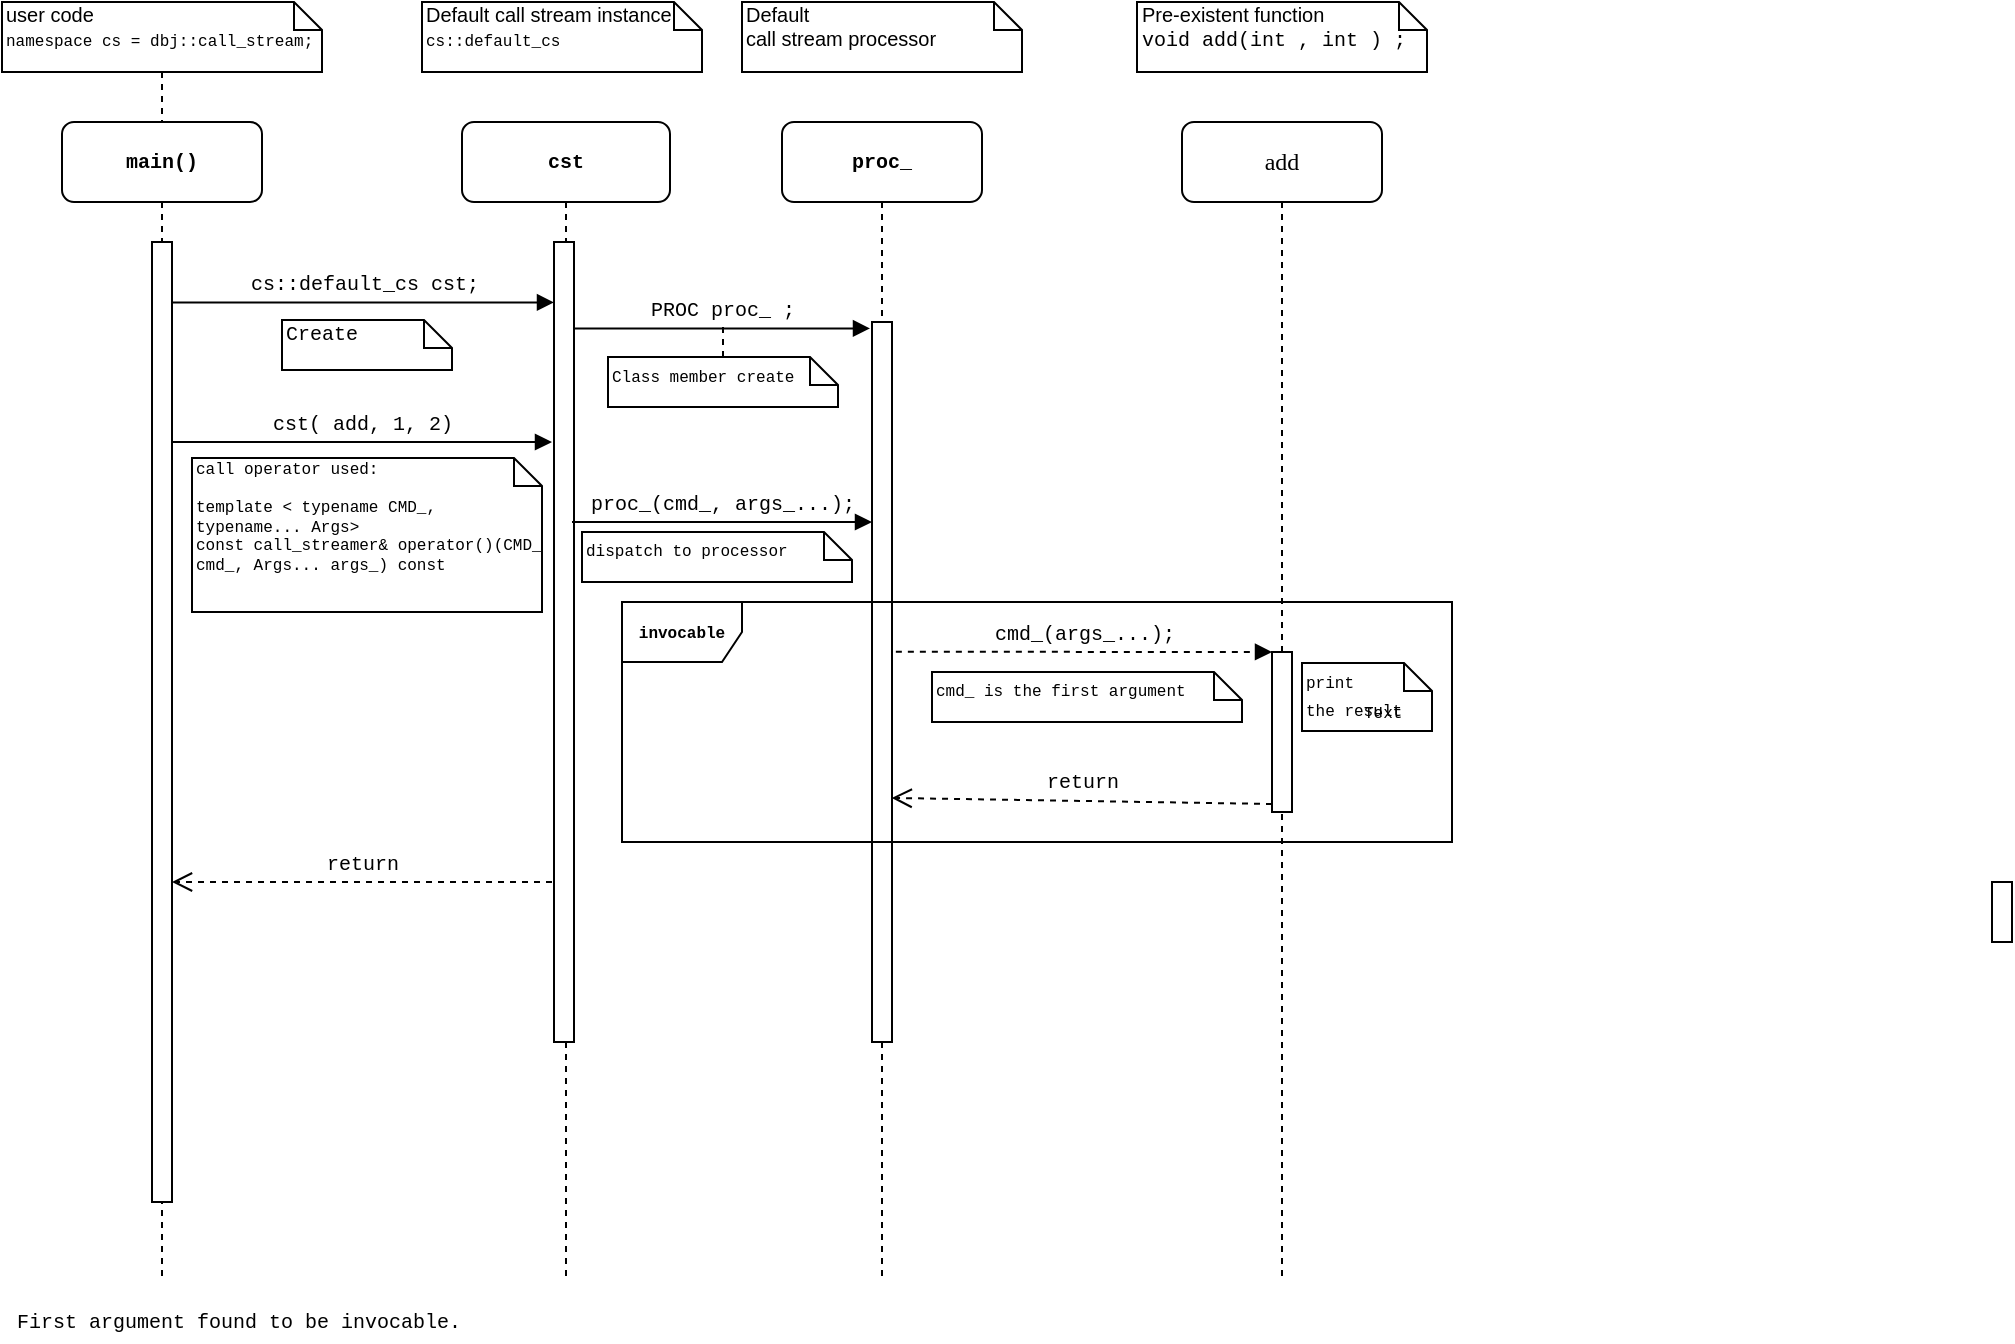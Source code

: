 <mxfile version="10.8.2" type="github"><diagram name="Page-1" id="13e1069c-82ec-6db2-03f1-153e76fe0fe0"><mxGraphModel dx="1162" dy="596" grid="1" gridSize="5" guides="1" tooltips="1" connect="1" arrows="1" fold="1" page="1" pageScale="1" pageWidth="1654" pageHeight="1169" background="#ffffff" math="0" shadow="0"><root><mxCell id="0"/><mxCell id="1" parent="0"/><mxCell id="7baba1c4bc27f4b0-2" value="&lt;font style=&quot;font-size: 10px&quot;&gt;cst&lt;/font&gt;" style="shape=umlLifeline;perimeter=lifelinePerimeter;whiteSpace=wrap;html=1;container=1;collapsible=0;recursiveResize=0;outlineConnect=0;rounded=1;shadow=0;comic=0;labelBackgroundColor=none;strokeColor=#000000;strokeWidth=1;fillColor=#FFFFFF;fontFamily=Courier New;fontSize=12;fontColor=#000000;align=center;fontStyle=1" parent="1" vertex="1"><mxGeometry x="240" y="80" width="104" height="580" as="geometry"/></mxCell><mxCell id="7baba1c4bc27f4b0-10" value="" style="html=1;points=[];perimeter=orthogonalPerimeter;rounded=0;shadow=0;comic=0;labelBackgroundColor=none;strokeColor=#000000;strokeWidth=1;fillColor=#FFFFFF;fontFamily=Verdana;fontSize=12;fontColor=#000000;align=center;" parent="7baba1c4bc27f4b0-2" vertex="1"><mxGeometry x="46" y="60" width="10" height="400" as="geometry"/></mxCell><mxCell id="7baba1c4bc27f4b0-3" value="&lt;font style=&quot;font-size: 10px&quot;&gt;proc_&lt;/font&gt;" style="shape=umlLifeline;perimeter=lifelinePerimeter;whiteSpace=wrap;html=1;container=1;collapsible=0;recursiveResize=0;outlineConnect=0;rounded=1;shadow=0;comic=0;labelBackgroundColor=none;strokeColor=#000000;strokeWidth=1;fillColor=#FFFFFF;fontFamily=Courier New;fontSize=12;fontColor=#000000;align=center;fontStyle=1" parent="1" vertex="1"><mxGeometry x="400" y="80" width="100" height="580" as="geometry"/></mxCell><mxCell id="7baba1c4bc27f4b0-13" value="" style="html=1;points=[];perimeter=orthogonalPerimeter;rounded=0;shadow=0;comic=0;labelBackgroundColor=none;strokeColor=#000000;strokeWidth=1;fillColor=#FFFFFF;fontFamily=Verdana;fontSize=12;fontColor=#000000;align=center;" parent="7baba1c4bc27f4b0-3" vertex="1"><mxGeometry x="45" y="100" width="10" height="360" as="geometry"/></mxCell><mxCell id="iStF554f-nOKTjSdc0G1-48" value="invocable" style="shape=umlFrame;whiteSpace=wrap;html=1;fontFamily=Courier New;fontSize=8;fontStyle=1" vertex="1" parent="7baba1c4bc27f4b0-3"><mxGeometry x="-80" y="240" width="415" height="120" as="geometry"/></mxCell><mxCell id="7baba1c4bc27f4b0-4" value="add" style="shape=umlLifeline;perimeter=lifelinePerimeter;whiteSpace=wrap;html=1;container=1;collapsible=0;recursiveResize=0;outlineConnect=0;rounded=1;shadow=0;comic=0;labelBackgroundColor=none;strokeColor=#000000;strokeWidth=1;fillColor=#FFFFFF;fontFamily=Verdana;fontSize=12;fontColor=#000000;align=center;" parent="1" vertex="1"><mxGeometry x="600" y="80" width="100" height="580" as="geometry"/></mxCell><mxCell id="iStF554f-nOKTjSdc0G1-41" value="" style="html=1;points=[];perimeter=orthogonalPerimeter;fontFamily=Helvetica;fontSize=10;" vertex="1" parent="7baba1c4bc27f4b0-4"><mxGeometry x="45" y="265" width="10" height="80" as="geometry"/></mxCell><mxCell id="7baba1c4bc27f4b0-8" value="main()" style="shape=umlLifeline;perimeter=lifelinePerimeter;whiteSpace=wrap;html=1;container=1;collapsible=0;recursiveResize=0;outlineConnect=0;rounded=1;shadow=0;comic=0;labelBackgroundColor=none;strokeColor=#000000;strokeWidth=1;fillColor=#FFFFFF;fontFamily=Courier New;fontSize=10;fontColor=#000000;align=center;fontStyle=1" parent="1" vertex="1"><mxGeometry x="40" y="80" width="100" height="580" as="geometry"/></mxCell><mxCell id="7baba1c4bc27f4b0-9" value="" style="html=1;points=[];perimeter=orthogonalPerimeter;rounded=0;shadow=0;comic=0;labelBackgroundColor=none;strokeColor=#000000;strokeWidth=1;fillColor=#FFFFFF;fontFamily=Verdana;fontSize=12;fontColor=#000000;align=center;" parent="7baba1c4bc27f4b0-8" vertex="1"><mxGeometry x="45" y="60" width="10" height="480" as="geometry"/></mxCell><mxCell id="iStF554f-nOKTjSdc0G1-34" style="edgeStyle=none;rounded=0;orthogonalLoop=1;jettySize=auto;html=1;entryX=0.46;entryY=-0.002;entryDx=0;entryDy=0;entryPerimeter=0;dashed=1;endArrow=none;endFill=0;fontFamily=Helvetica;fontSize=10;" edge="1" parent="7baba1c4bc27f4b0-8" source="7baba1c4bc27f4b0-8" target="7baba1c4bc27f4b0-9"><mxGeometry relative="1" as="geometry"/></mxCell><mxCell id="7baba1c4bc27f4b0-25" value="" style="html=1;points=[];perimeter=orthogonalPerimeter;rounded=0;shadow=0;comic=0;labelBackgroundColor=none;strokeColor=#000000;strokeWidth=1;fillColor=#FFFFFF;fontFamily=Verdana;fontSize=12;fontColor=#000000;align=center;" parent="1" vertex="1"><mxGeometry x="1005" y="460" width="10" height="30" as="geometry"/></mxCell><mxCell id="7baba1c4bc27f4b0-11" value="&lt;font face=&quot;Courier New&quot;&gt;cst( add, 1, 2)&lt;/font&gt;&lt;br&gt;" style="html=1;verticalAlign=bottom;endArrow=block;labelBackgroundColor=none;fontFamily=Helvetica;fontSize=10;edgeStyle=elbowEdgeStyle;elbow=vertical;" parent="1" source="7baba1c4bc27f4b0-9" edge="1"><mxGeometry relative="1" as="geometry"><mxPoint x="220" y="190" as="sourcePoint"/><mxPoint x="285" y="240" as="targetPoint"/><mxPoint as="offset"/></mxGeometry></mxCell><mxCell id="7baba1c4bc27f4b0-14" value="&lt;font face=&quot;Courier New&quot;&gt;proc_(cmd_, args_...);&lt;/font&gt;" style="html=1;verticalAlign=bottom;endArrow=block;labelBackgroundColor=none;fontFamily=Helvetica;fontSize=10;edgeStyle=elbowEdgeStyle;elbow=vertical;" parent="1" target="7baba1c4bc27f4b0-13" edge="1"><mxGeometry relative="1" as="geometry"><mxPoint x="295" y="280" as="sourcePoint"/><mxPoint x="435" y="280" as="targetPoint"/></mxGeometry></mxCell><mxCell id="iStF554f-nOKTjSdc0G1-30" value="" style="edgeStyle=none;rounded=0;orthogonalLoop=1;jettySize=auto;html=1;dashed=1;endArrow=none;endFill=0;fontFamily=Helvetica;fontSize=10;" edge="1" parent="1" source="7baba1c4bc27f4b0-40"><mxGeometry relative="1" as="geometry"><mxPoint x="90" y="80" as="targetPoint"/></mxGeometry></mxCell><mxCell id="7baba1c4bc27f4b0-40" value="user code&lt;br&gt;&lt;span&gt;&lt;font face=&quot;Courier New&quot; style=&quot;font-size: 8px&quot;&gt;namespace cs = dbj::call_stream;&lt;/font&gt;&lt;/span&gt;&lt;br&gt;" style="shape=note;whiteSpace=wrap;html=1;size=14;verticalAlign=top;align=left;spacingTop=-6;rounded=0;shadow=0;comic=0;labelBackgroundColor=none;strokeColor=#000000;strokeWidth=1;fillColor=#FFFFFF;fontFamily=Helvetica;fontSize=10;fontColor=#000000;" parent="1" vertex="1"><mxGeometry x="10" y="20" width="160" height="35" as="geometry"/></mxCell><mxCell id="7baba1c4bc27f4b0-41" value="Default call stream instance&lt;br&gt;&lt;font face=&quot;Courier New&quot; style=&quot;font-size: 8px&quot;&gt;cs::default_cs&lt;/font&gt;&lt;br&gt;" style="shape=note;whiteSpace=wrap;html=1;size=14;verticalAlign=top;align=left;spacingTop=-6;rounded=0;shadow=0;comic=0;labelBackgroundColor=none;strokeColor=#000000;strokeWidth=1;fillColor=#FFFFFF;fontFamily=Helvetica;fontSize=10;fontColor=#000000;" parent="1" vertex="1"><mxGeometry x="220" y="20" width="140" height="35" as="geometry"/></mxCell><mxCell id="7baba1c4bc27f4b0-42" value="Default &lt;br&gt;call stream processor" style="shape=note;whiteSpace=wrap;html=1;size=14;verticalAlign=top;align=left;spacingTop=-6;rounded=0;shadow=0;comic=0;labelBackgroundColor=none;strokeColor=#000000;strokeWidth=1;fillColor=#FFFFFF;fontFamily=Helvetica;fontSize=10;fontColor=#000000;" parent="1" vertex="1"><mxGeometry x="380" y="20" width="140" height="35" as="geometry"/></mxCell><mxCell id="7baba1c4bc27f4b0-43" value="Pre-existent function&lt;br&gt;&lt;font face=&quot;Courier New&quot;&gt;void add(int , int ) ;&lt;/font&gt;&lt;br&gt;" style="shape=note;whiteSpace=wrap;html=1;size=14;verticalAlign=top;align=left;spacingTop=-6;rounded=0;shadow=0;comic=0;labelBackgroundColor=none;strokeColor=#000000;strokeWidth=1;fillColor=#FFFFFF;fontFamily=Helvetica;fontSize=10;fontColor=#000000;" parent="1" vertex="1"><mxGeometry x="577.5" y="20" width="145" height="35" as="geometry"/></mxCell><mxCell id="iStF554f-nOKTjSdc0G1-26" value="&lt;span&gt;cs::default_cs cst;&lt;/span&gt;&lt;br style=&quot;font-size: 10px&quot;&gt;" style="html=1;verticalAlign=bottom;endArrow=block;exitX=1.02;exitY=0.063;exitDx=0;exitDy=0;exitPerimeter=0;fontSize=10;fontFamily=Courier New;" edge="1" parent="1" source="7baba1c4bc27f4b0-9" target="7baba1c4bc27f4b0-10"><mxGeometry width="80" relative="1" as="geometry"><mxPoint x="160" y="170" as="sourcePoint"/><mxPoint x="270" y="171" as="targetPoint"/></mxGeometry></mxCell><mxCell id="iStF554f-nOKTjSdc0G1-28" value="&lt;font style=&quot;font-size: 10px;&quot; face=&quot;Courier New&quot;&gt;Create&lt;/font&gt;&lt;br style=&quot;font-size: 10px;&quot;&gt;" style="shape=note;whiteSpace=wrap;html=1;size=14;verticalAlign=top;align=left;spacingTop=-6;fontStyle=0;fontSize=10;" vertex="1" parent="1"><mxGeometry x="150" y="179" width="85" height="25" as="geometry"/></mxCell><mxCell id="iStF554f-nOKTjSdc0G1-35" value="&lt;span style=&quot;font-size: 10px&quot;&gt;&lt;font face=&quot;Courier New&quot;&gt;PROC proc_ ;&lt;/font&gt;&lt;/span&gt;&lt;br&gt;" style="html=1;verticalAlign=bottom;endArrow=block;entryX=-0.1;entryY=0.009;entryDx=0;entryDy=0;entryPerimeter=0;" edge="1" parent="1" source="7baba1c4bc27f4b0-10" target="7baba1c4bc27f4b0-13"><mxGeometry width="80" relative="1" as="geometry"><mxPoint x="300" y="179" as="sourcePoint"/><mxPoint x="440" y="180" as="targetPoint"/><mxPoint as="offset"/></mxGeometry></mxCell><mxCell id="iStF554f-nOKTjSdc0G1-37" style="edgeStyle=none;rounded=0;orthogonalLoop=1;jettySize=auto;html=1;exitX=0.5;exitY=0;exitDx=0;exitDy=0;exitPerimeter=0;dashed=1;endArrow=none;endFill=0;fontFamily=Courier New;fontSize=10;" edge="1" parent="1" source="iStF554f-nOKTjSdc0G1-36"><mxGeometry relative="1" as="geometry"><mxPoint x="370.5" y="180" as="targetPoint"/></mxGeometry></mxCell><mxCell id="iStF554f-nOKTjSdc0G1-36" value="&lt;font style=&quot;font-size: 8px&quot; face=&quot;Courier New&quot;&gt;Class member create&lt;/font&gt;&lt;br&gt;" style="shape=note;whiteSpace=wrap;html=1;size=14;verticalAlign=top;align=left;spacingTop=-6;" vertex="1" parent="1"><mxGeometry x="313" y="197.5" width="115" height="25" as="geometry"/></mxCell><mxCell id="iStF554f-nOKTjSdc0G1-38" value="&lt;font style=&quot;font-size: 8px&quot; face=&quot;Courier New&quot;&gt;call operator used:&lt;br&gt;&lt;br style=&quot;font-size: 8px&quot;&gt;&lt;/font&gt;&lt;div style=&quot;font-size: 8px&quot;&gt;&lt;font face=&quot;Courier New&quot; style=&quot;font-size: 8px&quot;&gt;template &amp;lt; typename CMD_, typename... Args&amp;gt;&lt;/font&gt;&lt;/div&gt;&lt;div style=&quot;font-size: 8px&quot;&gt;&lt;font face=&quot;Courier New&quot; style=&quot;font-size: 8px&quot;&gt;const call_streamer&amp;amp; operator()(CMD_ cmd_, Args... args_) const&lt;/font&gt;&lt;/div&gt;" style="shape=note;whiteSpace=wrap;html=1;size=14;verticalAlign=top;align=left;spacingTop=-6;fontStyle=0;fontSize=8;" vertex="1" parent="1"><mxGeometry x="105" y="248" width="175" height="77" as="geometry"/></mxCell><mxCell id="iStF554f-nOKTjSdc0G1-42" value="&lt;font face=&quot;Courier New&quot;&gt;cmd_(args_...);&lt;/font&gt;" style="html=1;verticalAlign=bottom;endArrow=block;entryX=0;entryY=0;dashed=1;fontFamily=Helvetica;fontSize=10;exitX=1.193;exitY=0.458;exitDx=0;exitDy=0;exitPerimeter=0;" edge="1" target="iStF554f-nOKTjSdc0G1-41" parent="1" source="7baba1c4bc27f4b0-13"><mxGeometry relative="1" as="geometry"><mxPoint x="455" y="305" as="sourcePoint"/></mxGeometry></mxCell><mxCell id="iStF554f-nOKTjSdc0G1-43" value="return" style="html=1;verticalAlign=bottom;endArrow=open;dashed=1;endSize=8;exitX=0;exitY=0.95;fontFamily=Courier New;fontSize=10;entryX=0.986;entryY=0.661;entryDx=0;entryDy=0;entryPerimeter=0;" edge="1" source="iStF554f-nOKTjSdc0G1-41" parent="1" target="7baba1c4bc27f4b0-13"><mxGeometry relative="1" as="geometry"><mxPoint x="455" y="381" as="targetPoint"/></mxGeometry></mxCell><mxCell id="iStF554f-nOKTjSdc0G1-44" value="&lt;font style=&quot;font-size: 8px&quot; face=&quot;Courier New&quot;&gt;cmd_ is the first argument&lt;/font&gt;&lt;br&gt;" style="shape=note;whiteSpace=wrap;html=1;size=14;verticalAlign=top;align=left;spacingTop=-6;" vertex="1" parent="1"><mxGeometry x="475" y="355" width="155" height="25" as="geometry"/></mxCell><mxCell id="iStF554f-nOKTjSdc0G1-45" value="&lt;font style=&quot;font-size: 8px&quot; face=&quot;Courier New&quot;&gt;print &lt;br&gt;the result&lt;/font&gt;&lt;br&gt;" style="shape=note;whiteSpace=wrap;html=1;size=14;verticalAlign=top;align=left;spacingTop=-6;" vertex="1" parent="1"><mxGeometry x="660" y="350.5" width="65" height="34" as="geometry"/></mxCell><mxCell id="iStF554f-nOKTjSdc0G1-46" value="&lt;font style=&quot;font-size: 8px&quot; face=&quot;Courier New&quot;&gt;dispatch to processor&lt;/font&gt;&lt;br&gt;" style="shape=note;whiteSpace=wrap;html=1;size=14;verticalAlign=top;align=left;spacingTop=-6;" vertex="1" parent="1"><mxGeometry x="300" y="285" width="135" height="25" as="geometry"/></mxCell><mxCell id="iStF554f-nOKTjSdc0G1-47" value="Text" style="text;html=1;resizable=0;points=[];autosize=1;align=left;verticalAlign=top;spacingTop=-4;fontSize=8;fontFamily=Courier New;" vertex="1" parent="1"><mxGeometry x="689" y="368" width="30" height="15" as="geometry"/></mxCell><mxCell id="iStF554f-nOKTjSdc0G1-49" value="return" style="html=1;verticalAlign=bottom;endArrow=open;dashed=1;endSize=8;fontFamily=Courier New;fontSize=10;" edge="1" parent="1" target="7baba1c4bc27f4b0-9"><mxGeometry relative="1" as="geometry"><mxPoint x="285" y="460" as="sourcePoint"/><mxPoint x="205" y="460" as="targetPoint"/></mxGeometry></mxCell><mxCell id="iStF554f-nOKTjSdc0G1-50" value="First argument found to be invocable." style="text;html=1;resizable=0;autosize=1;align=center;verticalAlign=middle;points=[];fillColor=none;strokeColor=none;rounded=0;fontFamily=Courier New;fontSize=10;" vertex="1" parent="1"><mxGeometry x="10" y="670" width="235" height="20" as="geometry"/></mxCell></root></mxGraphModel></diagram></mxfile>